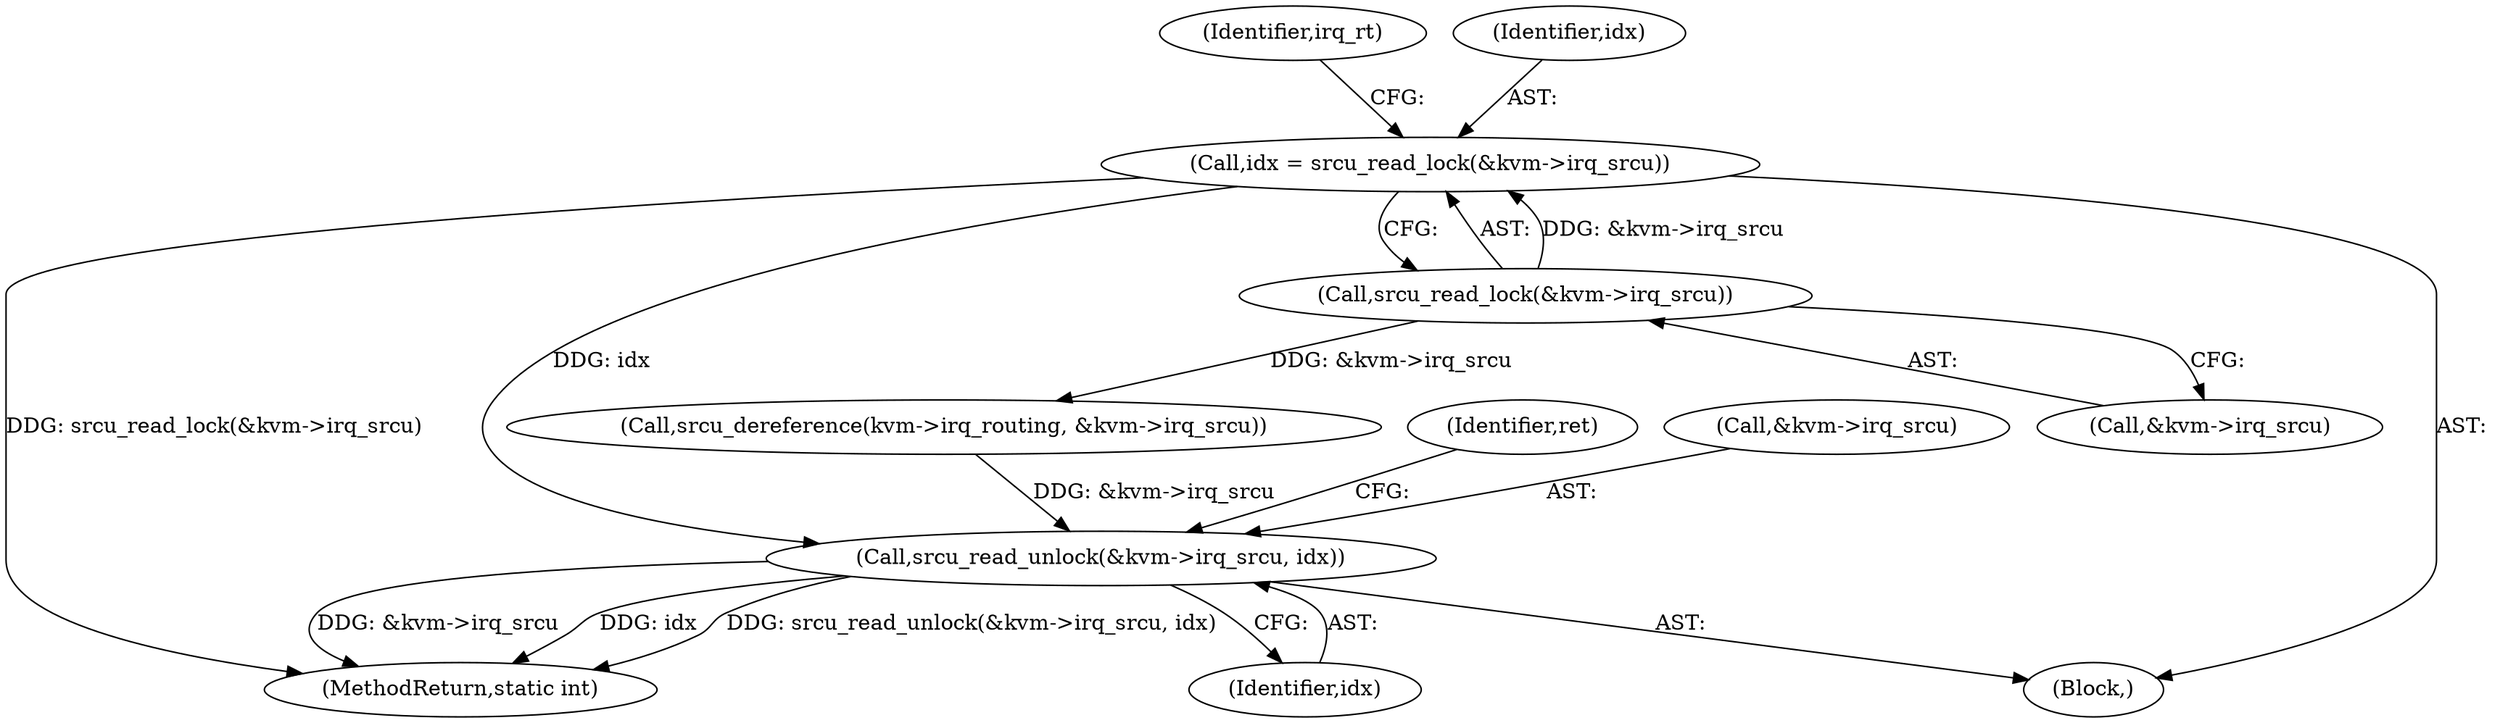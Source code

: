 digraph "0_linux_3a8b0677fc6180a467e26cc32ce6b0c09a32f9bb@API" {
"1000137" [label="(Call,idx = srcu_read_lock(&kvm->irq_srcu))"];
"1000139" [label="(Call,srcu_read_lock(&kvm->irq_srcu))"];
"1000270" [label="(Call,srcu_read_unlock(&kvm->irq_srcu, idx))"];
"1000270" [label="(Call,srcu_read_unlock(&kvm->irq_srcu, idx))"];
"1000145" [label="(Identifier,irq_rt)"];
"1000146" [label="(Call,srcu_dereference(kvm->irq_routing, &kvm->irq_srcu))"];
"1000278" [label="(MethodReturn,static int)"];
"1000277" [label="(Identifier,ret)"];
"1000138" [label="(Identifier,idx)"];
"1000271" [label="(Call,&kvm->irq_srcu)"];
"1000140" [label="(Call,&kvm->irq_srcu)"];
"1000108" [label="(Block,)"];
"1000275" [label="(Identifier,idx)"];
"1000139" [label="(Call,srcu_read_lock(&kvm->irq_srcu))"];
"1000137" [label="(Call,idx = srcu_read_lock(&kvm->irq_srcu))"];
"1000137" -> "1000108"  [label="AST: "];
"1000137" -> "1000139"  [label="CFG: "];
"1000138" -> "1000137"  [label="AST: "];
"1000139" -> "1000137"  [label="AST: "];
"1000145" -> "1000137"  [label="CFG: "];
"1000137" -> "1000278"  [label="DDG: srcu_read_lock(&kvm->irq_srcu)"];
"1000139" -> "1000137"  [label="DDG: &kvm->irq_srcu"];
"1000137" -> "1000270"  [label="DDG: idx"];
"1000139" -> "1000140"  [label="CFG: "];
"1000140" -> "1000139"  [label="AST: "];
"1000139" -> "1000146"  [label="DDG: &kvm->irq_srcu"];
"1000270" -> "1000108"  [label="AST: "];
"1000270" -> "1000275"  [label="CFG: "];
"1000271" -> "1000270"  [label="AST: "];
"1000275" -> "1000270"  [label="AST: "];
"1000277" -> "1000270"  [label="CFG: "];
"1000270" -> "1000278"  [label="DDG: idx"];
"1000270" -> "1000278"  [label="DDG: srcu_read_unlock(&kvm->irq_srcu, idx)"];
"1000270" -> "1000278"  [label="DDG: &kvm->irq_srcu"];
"1000146" -> "1000270"  [label="DDG: &kvm->irq_srcu"];
}

